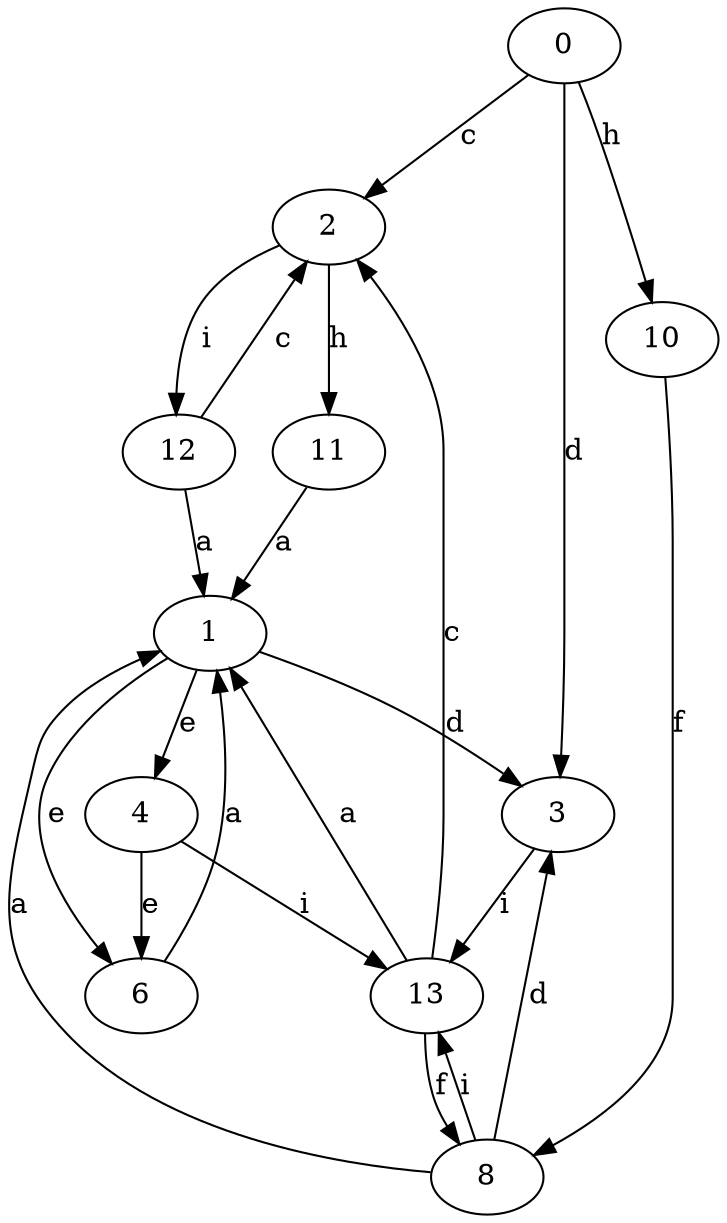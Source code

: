 strict digraph  {
0;
1;
2;
3;
4;
6;
8;
10;
11;
12;
13;
0 -> 2  [label=c];
0 -> 3  [label=d];
0 -> 10  [label=h];
1 -> 3  [label=d];
1 -> 4  [label=e];
1 -> 6  [label=e];
2 -> 11  [label=h];
2 -> 12  [label=i];
3 -> 13  [label=i];
4 -> 6  [label=e];
4 -> 13  [label=i];
6 -> 1  [label=a];
8 -> 1  [label=a];
8 -> 3  [label=d];
8 -> 13  [label=i];
10 -> 8  [label=f];
11 -> 1  [label=a];
12 -> 1  [label=a];
12 -> 2  [label=c];
13 -> 1  [label=a];
13 -> 2  [label=c];
13 -> 8  [label=f];
}
